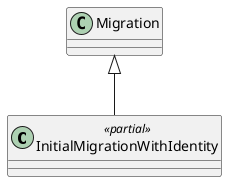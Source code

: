 @startuml
class InitialMigrationWithIdentity <<partial>> {
}
Migration <|-- InitialMigrationWithIdentity
@enduml
